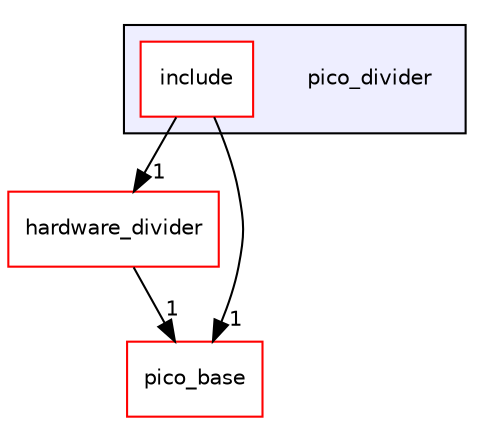 digraph "pico_divider" {
  compound=true
  node [ fontsize="10", fontname="Helvetica"];
  edge [ labelfontsize="10", labelfontname="Helvetica"];
  subgraph clusterdir_aba23c0cffd47c4360ba3d6419bb9508 {
    graph [ bgcolor="#eeeeff", pencolor="black", label="" URL="dir_aba23c0cffd47c4360ba3d6419bb9508.html"];
    dir_aba23c0cffd47c4360ba3d6419bb9508 [shape=plaintext label="pico_divider"];
    dir_8f4707ebee4f54ea59a6ed05ab66de03 [shape=box label="include" color="red" fillcolor="white" style="filled" URL="dir_8f4707ebee4f54ea59a6ed05ab66de03.html"];
  }
  dir_9060f22c16ad0d03432df0abd8acf357 [shape=box label="hardware_divider" fillcolor="white" style="filled" color="red" URL="dir_9060f22c16ad0d03432df0abd8acf357.html"];
  dir_ee4ba4c32933fd9d1c9bce216e67756d [shape=box label="pico_base" fillcolor="white" style="filled" color="red" URL="dir_ee4ba4c32933fd9d1c9bce216e67756d.html"];
  dir_9060f22c16ad0d03432df0abd8acf357->dir_ee4ba4c32933fd9d1c9bce216e67756d [headlabel="1", labeldistance=1.5 headhref="dir_000023_000007.html"];
  dir_8f4707ebee4f54ea59a6ed05ab66de03->dir_9060f22c16ad0d03432df0abd8acf357 [headlabel="1", labeldistance=1.5 headhref="dir_000021_000023.html"];
  dir_8f4707ebee4f54ea59a6ed05ab66de03->dir_ee4ba4c32933fd9d1c9bce216e67756d [headlabel="1", labeldistance=1.5 headhref="dir_000021_000007.html"];
}
